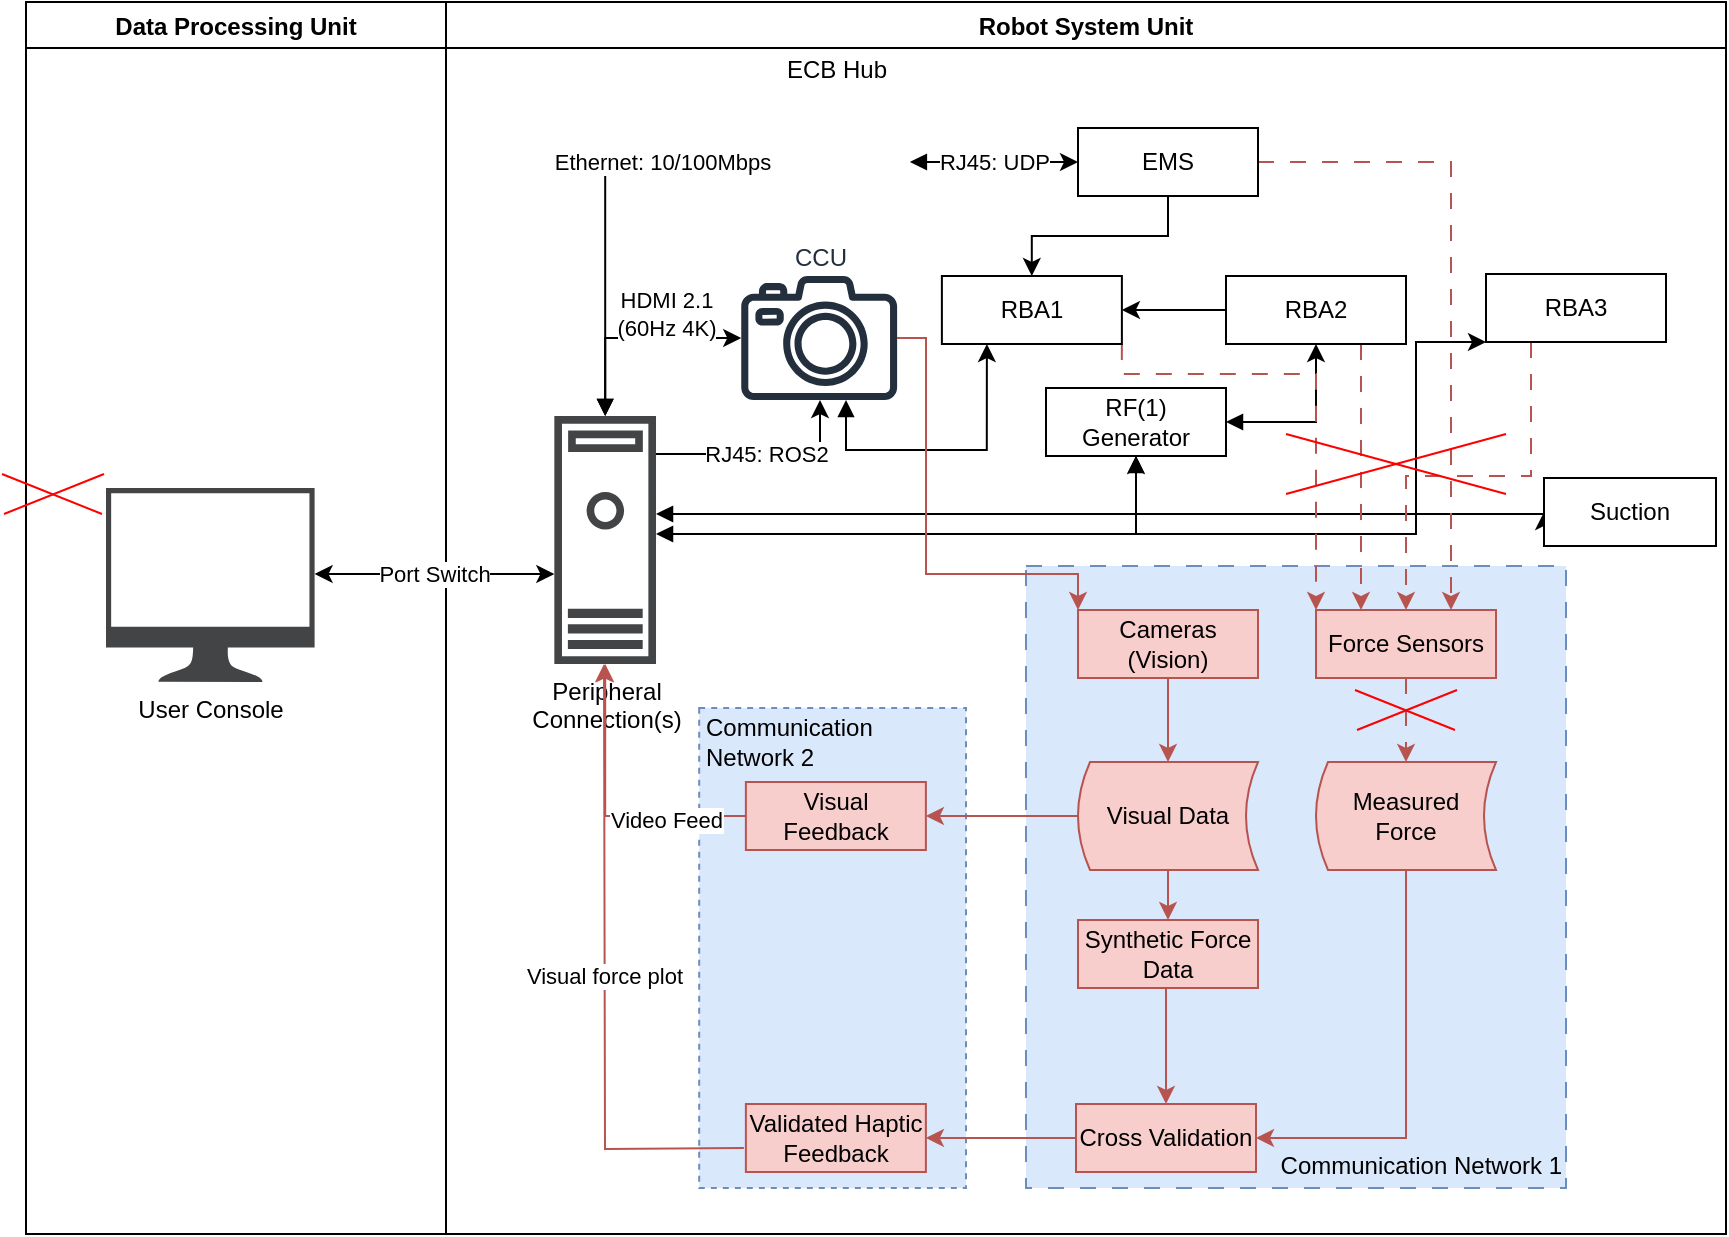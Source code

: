 <mxfile version="23.1.4" type="github">
  <diagram name="Page-1" id="s4RaWJjUozbvL954xzMi">
    <mxGraphModel dx="1434" dy="780" grid="1" gridSize="10" guides="1" tooltips="1" connect="1" arrows="1" fold="1" page="1" pageScale="1" pageWidth="850" pageHeight="1100" math="0" shadow="0">
      <root>
        <mxCell id="0" />
        <mxCell id="1" parent="0" />
        <mxCell id="h_AIQksIovtmhLPVaXod-1" value="Robot System Unit" style="swimlane;startSize=23;shadow=0;" vertex="1" parent="1">
          <mxGeometry x="260" y="30" width="640" height="616" as="geometry" />
        </mxCell>
        <mxCell id="h_AIQksIovtmhLPVaXod-2" value="" style="rounded=0;whiteSpace=wrap;html=1;dashed=1;fillColor=#dae8fc;strokeColor=#6c8ebf;align=left;" vertex="1" parent="h_AIQksIovtmhLPVaXod-1">
          <mxGeometry x="126.59" y="353" width="133.41" height="240" as="geometry" />
        </mxCell>
        <mxCell id="h_AIQksIovtmhLPVaXod-3" value="&lt;br&gt;&lt;br&gt;&lt;br&gt;&lt;br&gt;&lt;br&gt;&lt;br&gt;&lt;br&gt;&lt;br&gt;&lt;br&gt;&lt;br&gt;&lt;br&gt;&lt;br&gt;&lt;br&gt;&lt;br&gt;&lt;br&gt;&lt;br&gt;&lt;br&gt;&lt;br&gt;&lt;br&gt;&lt;br&gt;Communication Network 1" style="rounded=0;whiteSpace=wrap;html=1;dashed=1;dashPattern=8 8;fillColor=#dae8fc;strokeColor=#6c8ebf;align=right;" vertex="1" parent="h_AIQksIovtmhLPVaXod-1">
          <mxGeometry x="290" y="282" width="270" height="311" as="geometry" />
        </mxCell>
        <mxCell id="h_AIQksIovtmhLPVaXod-4" value="Ethernet: 10/100Mbps" style="edgeStyle=orthogonalEdgeStyle;shape=connector;rounded=0;orthogonalLoop=1;jettySize=auto;html=1;entryX=0;entryY=0.5;entryDx=0;entryDy=0;labelBackgroundColor=default;strokeColor=default;align=center;verticalAlign=middle;fontFamily=Helvetica;fontSize=11;fontColor=default;endArrow=classic;startArrow=block;startFill=1;" edge="1" parent="h_AIQksIovtmhLPVaXod-1" source="h_AIQksIovtmhLPVaXod-9" target="h_AIQksIovtmhLPVaXod-18">
          <mxGeometry x="0.516" relative="1" as="geometry">
            <Array as="points">
              <mxPoint x="80" y="80" />
            </Array>
            <mxPoint as="offset" />
          </mxGeometry>
        </mxCell>
        <mxCell id="h_AIQksIovtmhLPVaXod-5" value="HDMI 2.1&lt;br&gt;(60Hz 4K)" style="edgeStyle=orthogonalEdgeStyle;shape=connector;rounded=0;orthogonalLoop=1;jettySize=auto;html=1;labelBackgroundColor=default;strokeColor=default;align=center;verticalAlign=middle;fontFamily=Helvetica;fontSize=11;fontColor=default;endArrow=classic;startArrow=block;startFill=1;" edge="1" parent="h_AIQksIovtmhLPVaXod-1" source="h_AIQksIovtmhLPVaXod-9" target="h_AIQksIovtmhLPVaXod-12">
          <mxGeometry x="0.297" y="12" relative="1" as="geometry">
            <Array as="points">
              <mxPoint x="79.94" y="168" />
            </Array>
            <mxPoint as="offset" />
          </mxGeometry>
        </mxCell>
        <mxCell id="h_AIQksIovtmhLPVaXod-6" style="edgeStyle=orthogonalEdgeStyle;shape=connector;rounded=0;orthogonalLoop=1;jettySize=auto;html=1;entryX=0.5;entryY=1;entryDx=0;entryDy=0;labelBackgroundColor=default;strokeColor=default;align=center;verticalAlign=middle;fontFamily=Helvetica;fontSize=11;fontColor=default;endArrow=classic;startArrow=block;startFill=1;" edge="1" parent="h_AIQksIovtmhLPVaXod-1" source="h_AIQksIovtmhLPVaXod-9" target="h_AIQksIovtmhLPVaXod-16">
          <mxGeometry relative="1" as="geometry">
            <Array as="points">
              <mxPoint x="345" y="266" />
            </Array>
          </mxGeometry>
        </mxCell>
        <mxCell id="h_AIQksIovtmhLPVaXod-7" style="edgeStyle=orthogonalEdgeStyle;shape=connector;rounded=0;orthogonalLoop=1;jettySize=auto;html=1;entryX=0;entryY=0.5;entryDx=0;entryDy=0;labelBackgroundColor=default;strokeColor=default;align=center;verticalAlign=middle;fontFamily=Helvetica;fontSize=11;fontColor=default;endArrow=classic;startArrow=block;startFill=1;" edge="1" parent="h_AIQksIovtmhLPVaXod-1" source="h_AIQksIovtmhLPVaXod-9" target="h_AIQksIovtmhLPVaXod-13">
          <mxGeometry relative="1" as="geometry">
            <Array as="points">
              <mxPoint x="549" y="256" />
            </Array>
          </mxGeometry>
        </mxCell>
        <mxCell id="h_AIQksIovtmhLPVaXod-8" value="RJ45: ROS2" style="edgeStyle=orthogonalEdgeStyle;rounded=0;orthogonalLoop=1;jettySize=auto;html=1;" edge="1" parent="h_AIQksIovtmhLPVaXod-1" source="h_AIQksIovtmhLPVaXod-9" target="h_AIQksIovtmhLPVaXod-12">
          <mxGeometry relative="1" as="geometry">
            <Array as="points">
              <mxPoint x="187" y="226" />
            </Array>
          </mxGeometry>
        </mxCell>
        <mxCell id="h_AIQksIovtmhLPVaXod-9" value="Peripheral&lt;br&gt;Connection(s)" style="sketch=0;pointerEvents=1;shadow=0;dashed=0;html=1;strokeColor=none;fillColor=#434445;aspect=fixed;labelPosition=center;verticalLabelPosition=bottom;verticalAlign=top;align=center;outlineConnect=0;shape=mxgraph.vvd.machine;" vertex="1" parent="h_AIQksIovtmhLPVaXod-1">
          <mxGeometry x="54.17" y="207" width="50.84" height="124" as="geometry" />
        </mxCell>
        <mxCell id="h_AIQksIovtmhLPVaXod-10" style="edgeStyle=orthogonalEdgeStyle;shape=connector;rounded=0;orthogonalLoop=1;jettySize=auto;html=1;entryX=0.25;entryY=1;entryDx=0;entryDy=0;labelBackgroundColor=default;strokeColor=default;align=center;verticalAlign=middle;fontFamily=Helvetica;fontSize=11;fontColor=default;endArrow=classic;startArrow=block;startFill=1;" edge="1" parent="h_AIQksIovtmhLPVaXod-1" source="h_AIQksIovtmhLPVaXod-12" target="h_AIQksIovtmhLPVaXod-20">
          <mxGeometry relative="1" as="geometry">
            <Array as="points">
              <mxPoint x="200" y="224" />
              <mxPoint x="270" y="224" />
            </Array>
          </mxGeometry>
        </mxCell>
        <mxCell id="h_AIQksIovtmhLPVaXod-11" style="edgeStyle=orthogonalEdgeStyle;rounded=0;orthogonalLoop=1;jettySize=auto;html=1;entryX=0;entryY=0;entryDx=0;entryDy=0;fillColor=#f8cecc;strokeColor=#b85450;" edge="1" parent="h_AIQksIovtmhLPVaXod-1" source="h_AIQksIovtmhLPVaXod-12" target="h_AIQksIovtmhLPVaXod-34">
          <mxGeometry relative="1" as="geometry">
            <Array as="points">
              <mxPoint x="240" y="168" />
              <mxPoint x="240" y="286" />
              <mxPoint x="316" y="286" />
            </Array>
          </mxGeometry>
        </mxCell>
        <mxCell id="h_AIQksIovtmhLPVaXod-12" value="CCU" style="sketch=0;outlineConnect=0;fontColor=#232F3E;gradientColor=none;fillColor=#232F3D;strokeColor=none;dashed=0;verticalLabelPosition=top;verticalAlign=bottom;align=center;html=1;fontSize=12;fontStyle=0;aspect=fixed;pointerEvents=1;shape=mxgraph.aws4.camera2;labelPosition=center;" vertex="1" parent="h_AIQksIovtmhLPVaXod-1">
          <mxGeometry x="147.59" y="137" width="78" height="62" as="geometry" />
        </mxCell>
        <mxCell id="h_AIQksIovtmhLPVaXod-13" value="Suction" style="rounded=0;whiteSpace=wrap;html=1;" vertex="1" parent="h_AIQksIovtmhLPVaXod-1">
          <mxGeometry x="549" y="238" width="86" height="34" as="geometry" />
        </mxCell>
        <mxCell id="h_AIQksIovtmhLPVaXod-14" style="edgeStyle=orthogonalEdgeStyle;shape=connector;rounded=0;orthogonalLoop=1;jettySize=auto;html=1;entryX=0.5;entryY=1;entryDx=0;entryDy=0;labelBackgroundColor=default;strokeColor=default;align=center;verticalAlign=middle;fontFamily=Helvetica;fontSize=11;fontColor=default;endArrow=classic;startArrow=block;startFill=1;exitX=1;exitY=0.5;exitDx=0;exitDy=0;" edge="1" parent="h_AIQksIovtmhLPVaXod-1" source="h_AIQksIovtmhLPVaXod-16" target="h_AIQksIovtmhLPVaXod-32">
          <mxGeometry relative="1" as="geometry" />
        </mxCell>
        <mxCell id="h_AIQksIovtmhLPVaXod-15" style="edgeStyle=orthogonalEdgeStyle;shape=connector;rounded=0;orthogonalLoop=1;jettySize=auto;html=1;labelBackgroundColor=default;strokeColor=default;align=center;verticalAlign=middle;fontFamily=Helvetica;fontSize=11;fontColor=default;endArrow=classic;startArrow=block;startFill=1;entryX=0;entryY=1;entryDx=0;entryDy=0;" edge="1" parent="h_AIQksIovtmhLPVaXod-1" source="h_AIQksIovtmhLPVaXod-16" target="h_AIQksIovtmhLPVaXod-23">
          <mxGeometry relative="1" as="geometry">
            <mxPoint x="510" y="176" as="targetPoint" />
            <Array as="points">
              <mxPoint x="345" y="266" />
              <mxPoint x="485" y="266" />
            </Array>
          </mxGeometry>
        </mxCell>
        <mxCell id="h_AIQksIovtmhLPVaXod-16" value="RF(1) Generator" style="rounded=0;whiteSpace=wrap;html=1;" vertex="1" parent="h_AIQksIovtmhLPVaXod-1">
          <mxGeometry x="300" y="193" width="90" height="34" as="geometry" />
        </mxCell>
        <mxCell id="h_AIQksIovtmhLPVaXod-17" value="RJ45: UDP" style="edgeStyle=orthogonalEdgeStyle;shape=connector;rounded=0;orthogonalLoop=1;jettySize=auto;html=1;exitX=1;exitY=0.5;exitDx=0;exitDy=0;entryX=0;entryY=0.5;entryDx=0;entryDy=0;labelBackgroundColor=default;strokeColor=default;align=center;verticalAlign=middle;fontFamily=Helvetica;fontSize=11;fontColor=default;endArrow=classic;startArrow=block;startFill=1;" edge="1" parent="h_AIQksIovtmhLPVaXod-1" source="h_AIQksIovtmhLPVaXod-18" target="h_AIQksIovtmhLPVaXod-26">
          <mxGeometry relative="1" as="geometry">
            <Array as="points" />
          </mxGeometry>
        </mxCell>
        <mxCell id="h_AIQksIovtmhLPVaXod-18" value="ECB Hub" style="shape=image;html=1;verticalAlign=bottom;verticalLabelPosition=top;labelBackgroundColor=#ffffff;imageAspect=0;aspect=fixed;image=https://cdn1.iconfinder.com/data/icons/bootstrap-vol-3/16/motherboard-128.png;labelPosition=center;align=center;" vertex="1" parent="h_AIQksIovtmhLPVaXod-1">
          <mxGeometry x="157.94" y="43" width="74" height="74" as="geometry" />
        </mxCell>
        <mxCell id="h_AIQksIovtmhLPVaXod-19" style="edgeStyle=orthogonalEdgeStyle;rounded=0;orthogonalLoop=1;jettySize=auto;html=1;exitX=1;exitY=1;exitDx=0;exitDy=0;entryX=0;entryY=0;entryDx=0;entryDy=0;fillColor=#f8cecc;strokeColor=#b85450;dashed=1;dashPattern=8 8;" edge="1" parent="h_AIQksIovtmhLPVaXod-1" source="h_AIQksIovtmhLPVaXod-20" target="h_AIQksIovtmhLPVaXod-28">
          <mxGeometry relative="1" as="geometry">
            <Array as="points">
              <mxPoint x="338" y="186" />
              <mxPoint x="435" y="186" />
            </Array>
          </mxGeometry>
        </mxCell>
        <mxCell id="h_AIQksIovtmhLPVaXod-20" value="RBA1" style="rounded=0;whiteSpace=wrap;html=1;" vertex="1" parent="h_AIQksIovtmhLPVaXod-1">
          <mxGeometry x="247.94" y="137" width="90" height="34" as="geometry" />
        </mxCell>
        <mxCell id="h_AIQksIovtmhLPVaXod-21" value="" style="edgeStyle=orthogonalEdgeStyle;shape=connector;rounded=0;orthogonalLoop=1;jettySize=auto;html=1;labelBackgroundColor=default;strokeColor=default;align=center;verticalAlign=middle;fontFamily=Helvetica;fontSize=11;fontColor=default;endArrow=classic;" edge="1" parent="h_AIQksIovtmhLPVaXod-1" source="h_AIQksIovtmhLPVaXod-32" target="h_AIQksIovtmhLPVaXod-20">
          <mxGeometry relative="1" as="geometry" />
        </mxCell>
        <mxCell id="h_AIQksIovtmhLPVaXod-22" style="edgeStyle=orthogonalEdgeStyle;rounded=0;orthogonalLoop=1;jettySize=auto;html=1;exitX=0.25;exitY=1;exitDx=0;exitDy=0;fillColor=#f8cecc;strokeColor=#b85450;dashed=1;dashPattern=8 8;" edge="1" parent="h_AIQksIovtmhLPVaXod-1" source="h_AIQksIovtmhLPVaXod-23" target="h_AIQksIovtmhLPVaXod-28">
          <mxGeometry relative="1" as="geometry" />
        </mxCell>
        <mxCell id="h_AIQksIovtmhLPVaXod-23" value="RBA3" style="rounded=0;whiteSpace=wrap;html=1;" vertex="1" parent="h_AIQksIovtmhLPVaXod-1">
          <mxGeometry x="520" y="136" width="90" height="34" as="geometry" />
        </mxCell>
        <mxCell id="h_AIQksIovtmhLPVaXod-24" value="" style="edgeStyle=orthogonalEdgeStyle;shape=connector;rounded=0;orthogonalLoop=1;jettySize=auto;html=1;labelBackgroundColor=default;strokeColor=default;align=center;verticalAlign=middle;fontFamily=Helvetica;fontSize=11;fontColor=default;endArrow=classic;" edge="1" parent="h_AIQksIovtmhLPVaXod-1" source="h_AIQksIovtmhLPVaXod-26" target="h_AIQksIovtmhLPVaXod-20">
          <mxGeometry relative="1" as="geometry" />
        </mxCell>
        <mxCell id="h_AIQksIovtmhLPVaXod-25" style="edgeStyle=orthogonalEdgeStyle;rounded=0;orthogonalLoop=1;jettySize=auto;html=1;exitX=1;exitY=0.5;exitDx=0;exitDy=0;entryX=0.75;entryY=0;entryDx=0;entryDy=0;fillColor=#f8cecc;strokeColor=#b85450;dashed=1;dashPattern=8 8;" edge="1" parent="h_AIQksIovtmhLPVaXod-1" source="h_AIQksIovtmhLPVaXod-26" target="h_AIQksIovtmhLPVaXod-28">
          <mxGeometry relative="1" as="geometry">
            <Array as="points">
              <mxPoint x="503" y="80" />
            </Array>
          </mxGeometry>
        </mxCell>
        <mxCell id="h_AIQksIovtmhLPVaXod-26" value="EMS" style="rounded=0;whiteSpace=wrap;html=1;" vertex="1" parent="h_AIQksIovtmhLPVaXod-1">
          <mxGeometry x="316" y="63" width="90" height="34" as="geometry" />
        </mxCell>
        <mxCell id="h_AIQksIovtmhLPVaXod-27" style="edgeStyle=orthogonalEdgeStyle;rounded=0;orthogonalLoop=1;jettySize=auto;html=1;exitX=0.5;exitY=1;exitDx=0;exitDy=0;fillColor=#f8cecc;strokeColor=#b85450;dashed=1;dashPattern=8 8;" edge="1" parent="h_AIQksIovtmhLPVaXod-1" source="h_AIQksIovtmhLPVaXod-28" target="h_AIQksIovtmhLPVaXod-39">
          <mxGeometry relative="1" as="geometry" />
        </mxCell>
        <mxCell id="h_AIQksIovtmhLPVaXod-28" value="Force Sensors" style="rounded=0;whiteSpace=wrap;html=1;fillColor=#f8cecc;strokeColor=#b85450;" vertex="1" parent="h_AIQksIovtmhLPVaXod-1">
          <mxGeometry x="435.0" y="304" width="90" height="34" as="geometry" />
        </mxCell>
        <mxCell id="h_AIQksIovtmhLPVaXod-29" value="" style="edgeStyle=orthogonalEdgeStyle;rounded=0;orthogonalLoop=1;jettySize=auto;html=1;fillColor=#f8cecc;strokeColor=#b85450;" edge="1" parent="h_AIQksIovtmhLPVaXod-1" source="h_AIQksIovtmhLPVaXod-30" target="h_AIQksIovtmhLPVaXod-43">
          <mxGeometry relative="1" as="geometry" />
        </mxCell>
        <mxCell id="h_AIQksIovtmhLPVaXod-30" value="Cross Validation" style="rounded=0;whiteSpace=wrap;html=1;fillColor=#f8cecc;strokeColor=#b85450;" vertex="1" parent="h_AIQksIovtmhLPVaXod-1">
          <mxGeometry x="315" y="551" width="90" height="34" as="geometry" />
        </mxCell>
        <mxCell id="h_AIQksIovtmhLPVaXod-31" style="edgeStyle=orthogonalEdgeStyle;rounded=0;orthogonalLoop=1;jettySize=auto;html=1;exitX=0.75;exitY=1;exitDx=0;exitDy=0;entryX=0.25;entryY=0;entryDx=0;entryDy=0;fillColor=#f8cecc;strokeColor=#b85450;dashed=1;dashPattern=8 8;" edge="1" parent="h_AIQksIovtmhLPVaXod-1" source="h_AIQksIovtmhLPVaXod-32" target="h_AIQksIovtmhLPVaXod-28">
          <mxGeometry relative="1" as="geometry" />
        </mxCell>
        <mxCell id="h_AIQksIovtmhLPVaXod-32" value="RBA2" style="rounded=0;whiteSpace=wrap;html=1;" vertex="1" parent="h_AIQksIovtmhLPVaXod-1">
          <mxGeometry x="390" y="137" width="90" height="34" as="geometry" />
        </mxCell>
        <mxCell id="h_AIQksIovtmhLPVaXod-33" style="edgeStyle=orthogonalEdgeStyle;rounded=0;orthogonalLoop=1;jettySize=auto;html=1;exitX=0.5;exitY=1;exitDx=0;exitDy=0;fillColor=#f8cecc;strokeColor=#b85450;" edge="1" parent="h_AIQksIovtmhLPVaXod-1" source="h_AIQksIovtmhLPVaXod-34" target="h_AIQksIovtmhLPVaXod-37">
          <mxGeometry relative="1" as="geometry" />
        </mxCell>
        <mxCell id="h_AIQksIovtmhLPVaXod-34" value="Cameras (Vision)" style="rounded=0;whiteSpace=wrap;html=1;fillColor=#f8cecc;strokeColor=#b85450;" vertex="1" parent="h_AIQksIovtmhLPVaXod-1">
          <mxGeometry x="316" y="304" width="90" height="34" as="geometry" />
        </mxCell>
        <mxCell id="h_AIQksIovtmhLPVaXod-35" value="" style="edgeStyle=orthogonalEdgeStyle;rounded=0;orthogonalLoop=1;jettySize=auto;html=1;fillColor=#f8cecc;strokeColor=#b85450;" edge="1" parent="h_AIQksIovtmhLPVaXod-1" source="h_AIQksIovtmhLPVaXod-37" target="h_AIQksIovtmhLPVaXod-41">
          <mxGeometry relative="1" as="geometry" />
        </mxCell>
        <mxCell id="h_AIQksIovtmhLPVaXod-36" value="" style="edgeStyle=orthogonalEdgeStyle;rounded=0;orthogonalLoop=1;jettySize=auto;html=1;entryX=1;entryY=0.5;entryDx=0;entryDy=0;fillColor=#f8cecc;strokeColor=#b85450;" edge="1" parent="h_AIQksIovtmhLPVaXod-1" source="h_AIQksIovtmhLPVaXod-37" target="h_AIQksIovtmhLPVaXod-45">
          <mxGeometry relative="1" as="geometry">
            <mxPoint x="251" y="394" as="targetPoint" />
          </mxGeometry>
        </mxCell>
        <mxCell id="h_AIQksIovtmhLPVaXod-37" value="Visual Data" style="shape=dataStorage;whiteSpace=wrap;html=1;fixedSize=1;size=6;fillColor=#f8cecc;strokeColor=#b85450;" vertex="1" parent="h_AIQksIovtmhLPVaXod-1">
          <mxGeometry x="316" y="380" width="90" height="54" as="geometry" />
        </mxCell>
        <mxCell id="h_AIQksIovtmhLPVaXod-38" style="edgeStyle=orthogonalEdgeStyle;rounded=0;orthogonalLoop=1;jettySize=auto;html=1;exitX=0.5;exitY=1;exitDx=0;exitDy=0;entryX=1;entryY=0.5;entryDx=0;entryDy=0;fillColor=#f8cecc;strokeColor=#b85450;" edge="1" parent="h_AIQksIovtmhLPVaXod-1" source="h_AIQksIovtmhLPVaXod-39" target="h_AIQksIovtmhLPVaXod-30">
          <mxGeometry relative="1" as="geometry" />
        </mxCell>
        <mxCell id="h_AIQksIovtmhLPVaXod-39" value="Measured &lt;br&gt;Force" style="shape=dataStorage;whiteSpace=wrap;html=1;fixedSize=1;size=6;fillColor=#f8cecc;strokeColor=#b85450;" vertex="1" parent="h_AIQksIovtmhLPVaXod-1">
          <mxGeometry x="435" y="380" width="90" height="54" as="geometry" />
        </mxCell>
        <mxCell id="h_AIQksIovtmhLPVaXod-40" style="edgeStyle=orthogonalEdgeStyle;rounded=0;orthogonalLoop=1;jettySize=auto;html=1;exitX=0.75;exitY=1;exitDx=0;exitDy=0;entryX=0.5;entryY=0;entryDx=0;entryDy=0;fillColor=#f8cecc;strokeColor=#b85450;" edge="1" parent="h_AIQksIovtmhLPVaXod-1" source="h_AIQksIovtmhLPVaXod-41" target="h_AIQksIovtmhLPVaXod-30">
          <mxGeometry relative="1" as="geometry">
            <Array as="points">
              <mxPoint x="360" y="493" />
            </Array>
          </mxGeometry>
        </mxCell>
        <mxCell id="h_AIQksIovtmhLPVaXod-41" value="Synthetic Force Data" style="whiteSpace=wrap;html=1;fillColor=#f8cecc;strokeColor=#b85450;" vertex="1" parent="h_AIQksIovtmhLPVaXod-1">
          <mxGeometry x="316" y="459" width="90" height="34" as="geometry" />
        </mxCell>
        <mxCell id="h_AIQksIovtmhLPVaXod-42" value="Visual force plot" style="edgeStyle=orthogonalEdgeStyle;rounded=0;orthogonalLoop=1;jettySize=auto;html=1;fillColor=#f8cecc;strokeColor=#b85450;" edge="1" parent="h_AIQksIovtmhLPVaXod-1">
          <mxGeometry relative="1" as="geometry">
            <mxPoint x="148.94" y="573" as="sourcePoint" />
            <mxPoint x="79" y="331" as="targetPoint" />
          </mxGeometry>
        </mxCell>
        <mxCell id="h_AIQksIovtmhLPVaXod-43" value="Validated Haptic Feedback" style="rounded=0;whiteSpace=wrap;html=1;fillColor=#f8cecc;strokeColor=#b85450;" vertex="1" parent="h_AIQksIovtmhLPVaXod-1">
          <mxGeometry x="149.94" y="551" width="90" height="34" as="geometry" />
        </mxCell>
        <mxCell id="h_AIQksIovtmhLPVaXod-44" value="Video Feed" style="edgeStyle=orthogonalEdgeStyle;rounded=0;orthogonalLoop=1;jettySize=auto;html=1;exitX=0;exitY=0.5;exitDx=0;exitDy=0;fillColor=#f8cecc;strokeColor=#b85450;" edge="1" parent="h_AIQksIovtmhLPVaXod-1" source="h_AIQksIovtmhLPVaXod-45" target="h_AIQksIovtmhLPVaXod-9">
          <mxGeometry x="-0.458" y="2" relative="1" as="geometry">
            <mxPoint x="80" y="316" as="targetPoint" />
            <mxPoint as="offset" />
          </mxGeometry>
        </mxCell>
        <mxCell id="h_AIQksIovtmhLPVaXod-45" value="Visual Feedback" style="whiteSpace=wrap;html=1;fillColor=#f8cecc;strokeColor=#b85450;" vertex="1" parent="h_AIQksIovtmhLPVaXod-1">
          <mxGeometry x="149.94" y="390" width="90" height="34" as="geometry" />
        </mxCell>
        <mxCell id="h_AIQksIovtmhLPVaXod-46" value="Communication Network 2" style="text;html=1;align=left;verticalAlign=middle;whiteSpace=wrap;rounded=0;" vertex="1" parent="h_AIQksIovtmhLPVaXod-1">
          <mxGeometry x="128.3" y="360" width="130" height="20" as="geometry" />
        </mxCell>
        <mxCell id="h_AIQksIovtmhLPVaXod-47" value="" style="endArrow=none;html=1;rounded=0;strokeColor=#FF0000;" edge="1" parent="h_AIQksIovtmhLPVaXod-1">
          <mxGeometry width="50" height="50" relative="1" as="geometry">
            <mxPoint x="455.5" y="364" as="sourcePoint" />
            <mxPoint x="505.5" y="344" as="targetPoint" />
          </mxGeometry>
        </mxCell>
        <mxCell id="h_AIQksIovtmhLPVaXod-48" value="" style="endArrow=none;html=1;rounded=0;strokeColor=#FF0000;" edge="1" parent="h_AIQksIovtmhLPVaXod-1">
          <mxGeometry width="50" height="50" relative="1" as="geometry">
            <mxPoint x="454.5" y="344" as="sourcePoint" />
            <mxPoint x="504.5" y="364" as="targetPoint" />
          </mxGeometry>
        </mxCell>
        <mxCell id="h_AIQksIovtmhLPVaXod-49" value="Data Processing Unit" style="swimlane;startSize=23;shadow=0;" vertex="1" parent="1">
          <mxGeometry x="50" y="30" width="210" height="616" as="geometry" />
        </mxCell>
        <mxCell id="h_AIQksIovtmhLPVaXod-50" value="User Console" style="sketch=0;pointerEvents=1;shadow=0;dashed=0;html=1;strokeColor=none;fillColor=#434445;aspect=fixed;labelPosition=center;verticalLabelPosition=bottom;verticalAlign=top;align=center;outlineConnect=0;shape=mxgraph.vvd.monitor;" vertex="1" parent="h_AIQksIovtmhLPVaXod-49">
          <mxGeometry x="40.0" y="243" width="104.3" height="97" as="geometry" />
        </mxCell>
        <mxCell id="h_AIQksIovtmhLPVaXod-51" value="" style="endArrow=none;html=1;rounded=0;strokeColor=#FF0000;" edge="1" parent="h_AIQksIovtmhLPVaXod-49">
          <mxGeometry width="50" height="50" relative="1" as="geometry">
            <mxPoint x="-11" y="256" as="sourcePoint" />
            <mxPoint x="39" y="236" as="targetPoint" />
          </mxGeometry>
        </mxCell>
        <mxCell id="h_AIQksIovtmhLPVaXod-52" value="" style="endArrow=none;html=1;rounded=0;strokeColor=#FF0000;" edge="1" parent="h_AIQksIovtmhLPVaXod-49">
          <mxGeometry width="50" height="50" relative="1" as="geometry">
            <mxPoint x="-12" y="236" as="sourcePoint" />
            <mxPoint x="38" y="256" as="targetPoint" />
          </mxGeometry>
        </mxCell>
        <mxCell id="h_AIQksIovtmhLPVaXod-53" value="Port Switch" style="edgeStyle=orthogonalEdgeStyle;rounded=0;orthogonalLoop=1;jettySize=auto;html=1;startArrow=classic;startFill=1;" edge="1" parent="1" source="h_AIQksIovtmhLPVaXod-50" target="h_AIQksIovtmhLPVaXod-9">
          <mxGeometry relative="1" as="geometry">
            <mxPoint x="355.999" y="273" as="sourcePoint" />
            <mxPoint x="424.17" y="183" as="targetPoint" />
            <Array as="points">
              <mxPoint x="300" y="316" />
              <mxPoint x="300" y="316" />
            </Array>
          </mxGeometry>
        </mxCell>
        <mxCell id="h_AIQksIovtmhLPVaXod-54" value="" style="endArrow=none;html=1;rounded=0;strokeColor=#FF0000;" edge="1" parent="1">
          <mxGeometry width="50" height="50" relative="1" as="geometry">
            <mxPoint x="680" y="276" as="sourcePoint" />
            <mxPoint x="790" y="246" as="targetPoint" />
          </mxGeometry>
        </mxCell>
        <mxCell id="h_AIQksIovtmhLPVaXod-55" value="" style="endArrow=none;html=1;rounded=0;strokeColor=#FF0000;" edge="1" parent="1">
          <mxGeometry width="50" height="50" relative="1" as="geometry">
            <mxPoint x="680" y="246" as="sourcePoint" />
            <mxPoint x="790" y="276" as="targetPoint" />
          </mxGeometry>
        </mxCell>
      </root>
    </mxGraphModel>
  </diagram>
</mxfile>
